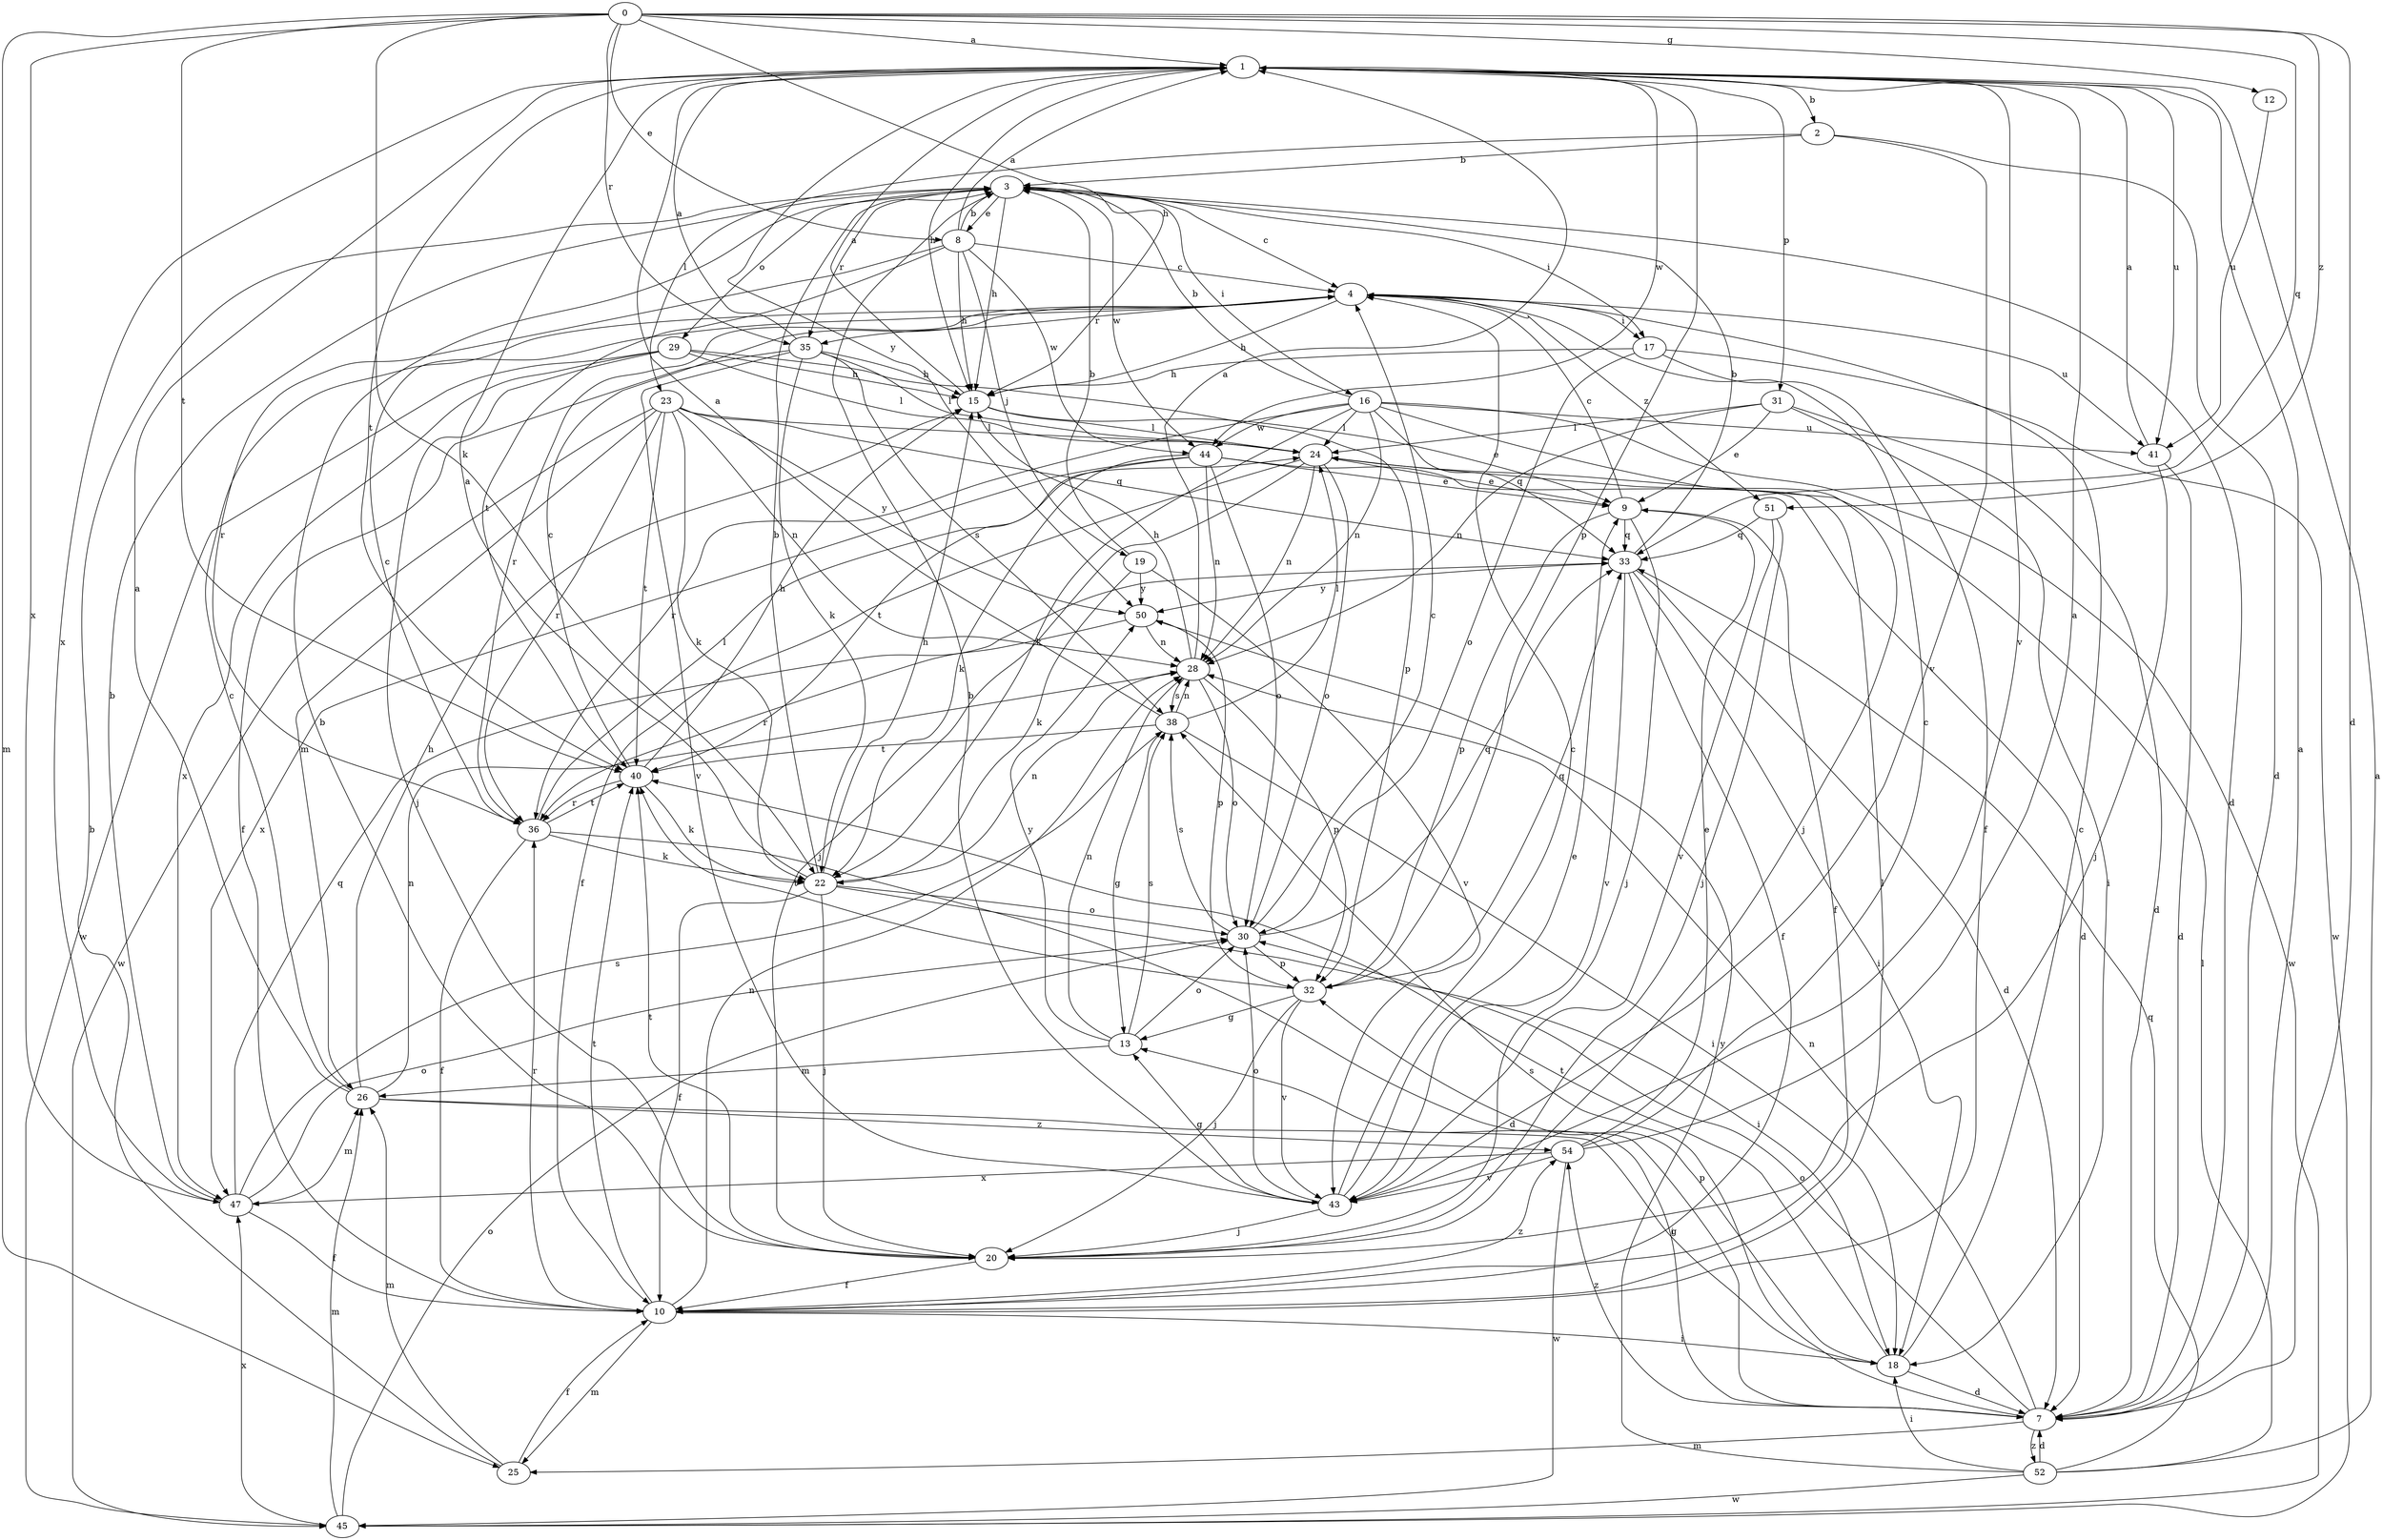 strict digraph  {
0;
1;
2;
3;
4;
7;
8;
9;
10;
12;
13;
15;
16;
17;
18;
19;
20;
22;
23;
24;
25;
26;
28;
29;
30;
31;
32;
33;
35;
36;
38;
40;
41;
43;
44;
45;
47;
50;
51;
52;
54;
0 -> 1  [label=a];
0 -> 7  [label=d];
0 -> 8  [label=e];
0 -> 12  [label=g];
0 -> 15  [label=h];
0 -> 22  [label=k];
0 -> 25  [label=m];
0 -> 33  [label=q];
0 -> 35  [label=r];
0 -> 40  [label=t];
0 -> 47  [label=x];
0 -> 51  [label=z];
1 -> 2  [label=b];
1 -> 15  [label=h];
1 -> 31  [label=p];
1 -> 32  [label=p];
1 -> 40  [label=t];
1 -> 41  [label=u];
1 -> 43  [label=v];
1 -> 44  [label=w];
1 -> 47  [label=x];
1 -> 50  [label=y];
2 -> 3  [label=b];
2 -> 7  [label=d];
2 -> 23  [label=l];
2 -> 43  [label=v];
3 -> 4  [label=c];
3 -> 7  [label=d];
3 -> 8  [label=e];
3 -> 15  [label=h];
3 -> 16  [label=i];
3 -> 17  [label=i];
3 -> 29  [label=o];
3 -> 35  [label=r];
3 -> 44  [label=w];
4 -> 15  [label=h];
4 -> 17  [label=i];
4 -> 35  [label=r];
4 -> 36  [label=r];
4 -> 41  [label=u];
4 -> 51  [label=z];
7 -> 1  [label=a];
7 -> 13  [label=g];
7 -> 25  [label=m];
7 -> 28  [label=n];
7 -> 30  [label=o];
7 -> 38  [label=s];
7 -> 52  [label=z];
7 -> 54  [label=z];
8 -> 1  [label=a];
8 -> 3  [label=b];
8 -> 4  [label=c];
8 -> 15  [label=h];
8 -> 19  [label=j];
8 -> 36  [label=r];
8 -> 40  [label=t];
8 -> 44  [label=w];
9 -> 4  [label=c];
9 -> 10  [label=f];
9 -> 20  [label=j];
9 -> 32  [label=p];
9 -> 33  [label=q];
10 -> 18  [label=i];
10 -> 24  [label=l];
10 -> 25  [label=m];
10 -> 28  [label=n];
10 -> 36  [label=r];
10 -> 40  [label=t];
10 -> 54  [label=z];
12 -> 41  [label=u];
13 -> 26  [label=m];
13 -> 28  [label=n];
13 -> 30  [label=o];
13 -> 38  [label=s];
13 -> 50  [label=y];
15 -> 1  [label=a];
15 -> 9  [label=e];
15 -> 24  [label=l];
16 -> 3  [label=b];
16 -> 20  [label=j];
16 -> 22  [label=k];
16 -> 24  [label=l];
16 -> 28  [label=n];
16 -> 33  [label=q];
16 -> 36  [label=r];
16 -> 41  [label=u];
16 -> 44  [label=w];
16 -> 45  [label=w];
17 -> 10  [label=f];
17 -> 15  [label=h];
17 -> 30  [label=o];
17 -> 45  [label=w];
18 -> 4  [label=c];
18 -> 7  [label=d];
18 -> 32  [label=p];
18 -> 40  [label=t];
19 -> 3  [label=b];
19 -> 22  [label=k];
19 -> 43  [label=v];
19 -> 50  [label=y];
20 -> 3  [label=b];
20 -> 10  [label=f];
20 -> 40  [label=t];
22 -> 1  [label=a];
22 -> 3  [label=b];
22 -> 10  [label=f];
22 -> 15  [label=h];
22 -> 18  [label=i];
22 -> 20  [label=j];
22 -> 28  [label=n];
22 -> 30  [label=o];
23 -> 22  [label=k];
23 -> 24  [label=l];
23 -> 26  [label=m];
23 -> 28  [label=n];
23 -> 33  [label=q];
23 -> 36  [label=r];
23 -> 40  [label=t];
23 -> 45  [label=w];
23 -> 50  [label=y];
24 -> 9  [label=e];
24 -> 10  [label=f];
24 -> 20  [label=j];
24 -> 28  [label=n];
24 -> 30  [label=o];
25 -> 3  [label=b];
25 -> 10  [label=f];
25 -> 26  [label=m];
26 -> 1  [label=a];
26 -> 4  [label=c];
26 -> 15  [label=h];
26 -> 18  [label=i];
26 -> 28  [label=n];
26 -> 54  [label=z];
28 -> 1  [label=a];
28 -> 15  [label=h];
28 -> 30  [label=o];
28 -> 32  [label=p];
28 -> 38  [label=s];
29 -> 15  [label=h];
29 -> 20  [label=j];
29 -> 24  [label=l];
29 -> 32  [label=p];
29 -> 45  [label=w];
29 -> 47  [label=x];
30 -> 4  [label=c];
30 -> 32  [label=p];
30 -> 33  [label=q];
30 -> 38  [label=s];
31 -> 7  [label=d];
31 -> 9  [label=e];
31 -> 18  [label=i];
31 -> 24  [label=l];
31 -> 28  [label=n];
32 -> 13  [label=g];
32 -> 20  [label=j];
32 -> 33  [label=q];
32 -> 40  [label=t];
32 -> 43  [label=v];
33 -> 3  [label=b];
33 -> 7  [label=d];
33 -> 10  [label=f];
33 -> 18  [label=i];
33 -> 43  [label=v];
33 -> 50  [label=y];
35 -> 1  [label=a];
35 -> 10  [label=f];
35 -> 15  [label=h];
35 -> 22  [label=k];
35 -> 24  [label=l];
35 -> 38  [label=s];
35 -> 43  [label=v];
36 -> 4  [label=c];
36 -> 7  [label=d];
36 -> 10  [label=f];
36 -> 22  [label=k];
36 -> 24  [label=l];
36 -> 40  [label=t];
38 -> 1  [label=a];
38 -> 13  [label=g];
38 -> 18  [label=i];
38 -> 24  [label=l];
38 -> 28  [label=n];
38 -> 40  [label=t];
40 -> 4  [label=c];
40 -> 15  [label=h];
40 -> 22  [label=k];
40 -> 36  [label=r];
41 -> 1  [label=a];
41 -> 7  [label=d];
41 -> 20  [label=j];
43 -> 3  [label=b];
43 -> 4  [label=c];
43 -> 9  [label=e];
43 -> 13  [label=g];
43 -> 20  [label=j];
43 -> 30  [label=o];
44 -> 7  [label=d];
44 -> 9  [label=e];
44 -> 22  [label=k];
44 -> 28  [label=n];
44 -> 30  [label=o];
44 -> 40  [label=t];
44 -> 47  [label=x];
45 -> 26  [label=m];
45 -> 30  [label=o];
45 -> 47  [label=x];
47 -> 3  [label=b];
47 -> 10  [label=f];
47 -> 26  [label=m];
47 -> 30  [label=o];
47 -> 33  [label=q];
47 -> 38  [label=s];
50 -> 28  [label=n];
50 -> 32  [label=p];
50 -> 36  [label=r];
51 -> 20  [label=j];
51 -> 33  [label=q];
51 -> 43  [label=v];
52 -> 1  [label=a];
52 -> 7  [label=d];
52 -> 18  [label=i];
52 -> 24  [label=l];
52 -> 33  [label=q];
52 -> 45  [label=w];
52 -> 50  [label=y];
54 -> 1  [label=a];
54 -> 4  [label=c];
54 -> 9  [label=e];
54 -> 43  [label=v];
54 -> 45  [label=w];
54 -> 47  [label=x];
}
